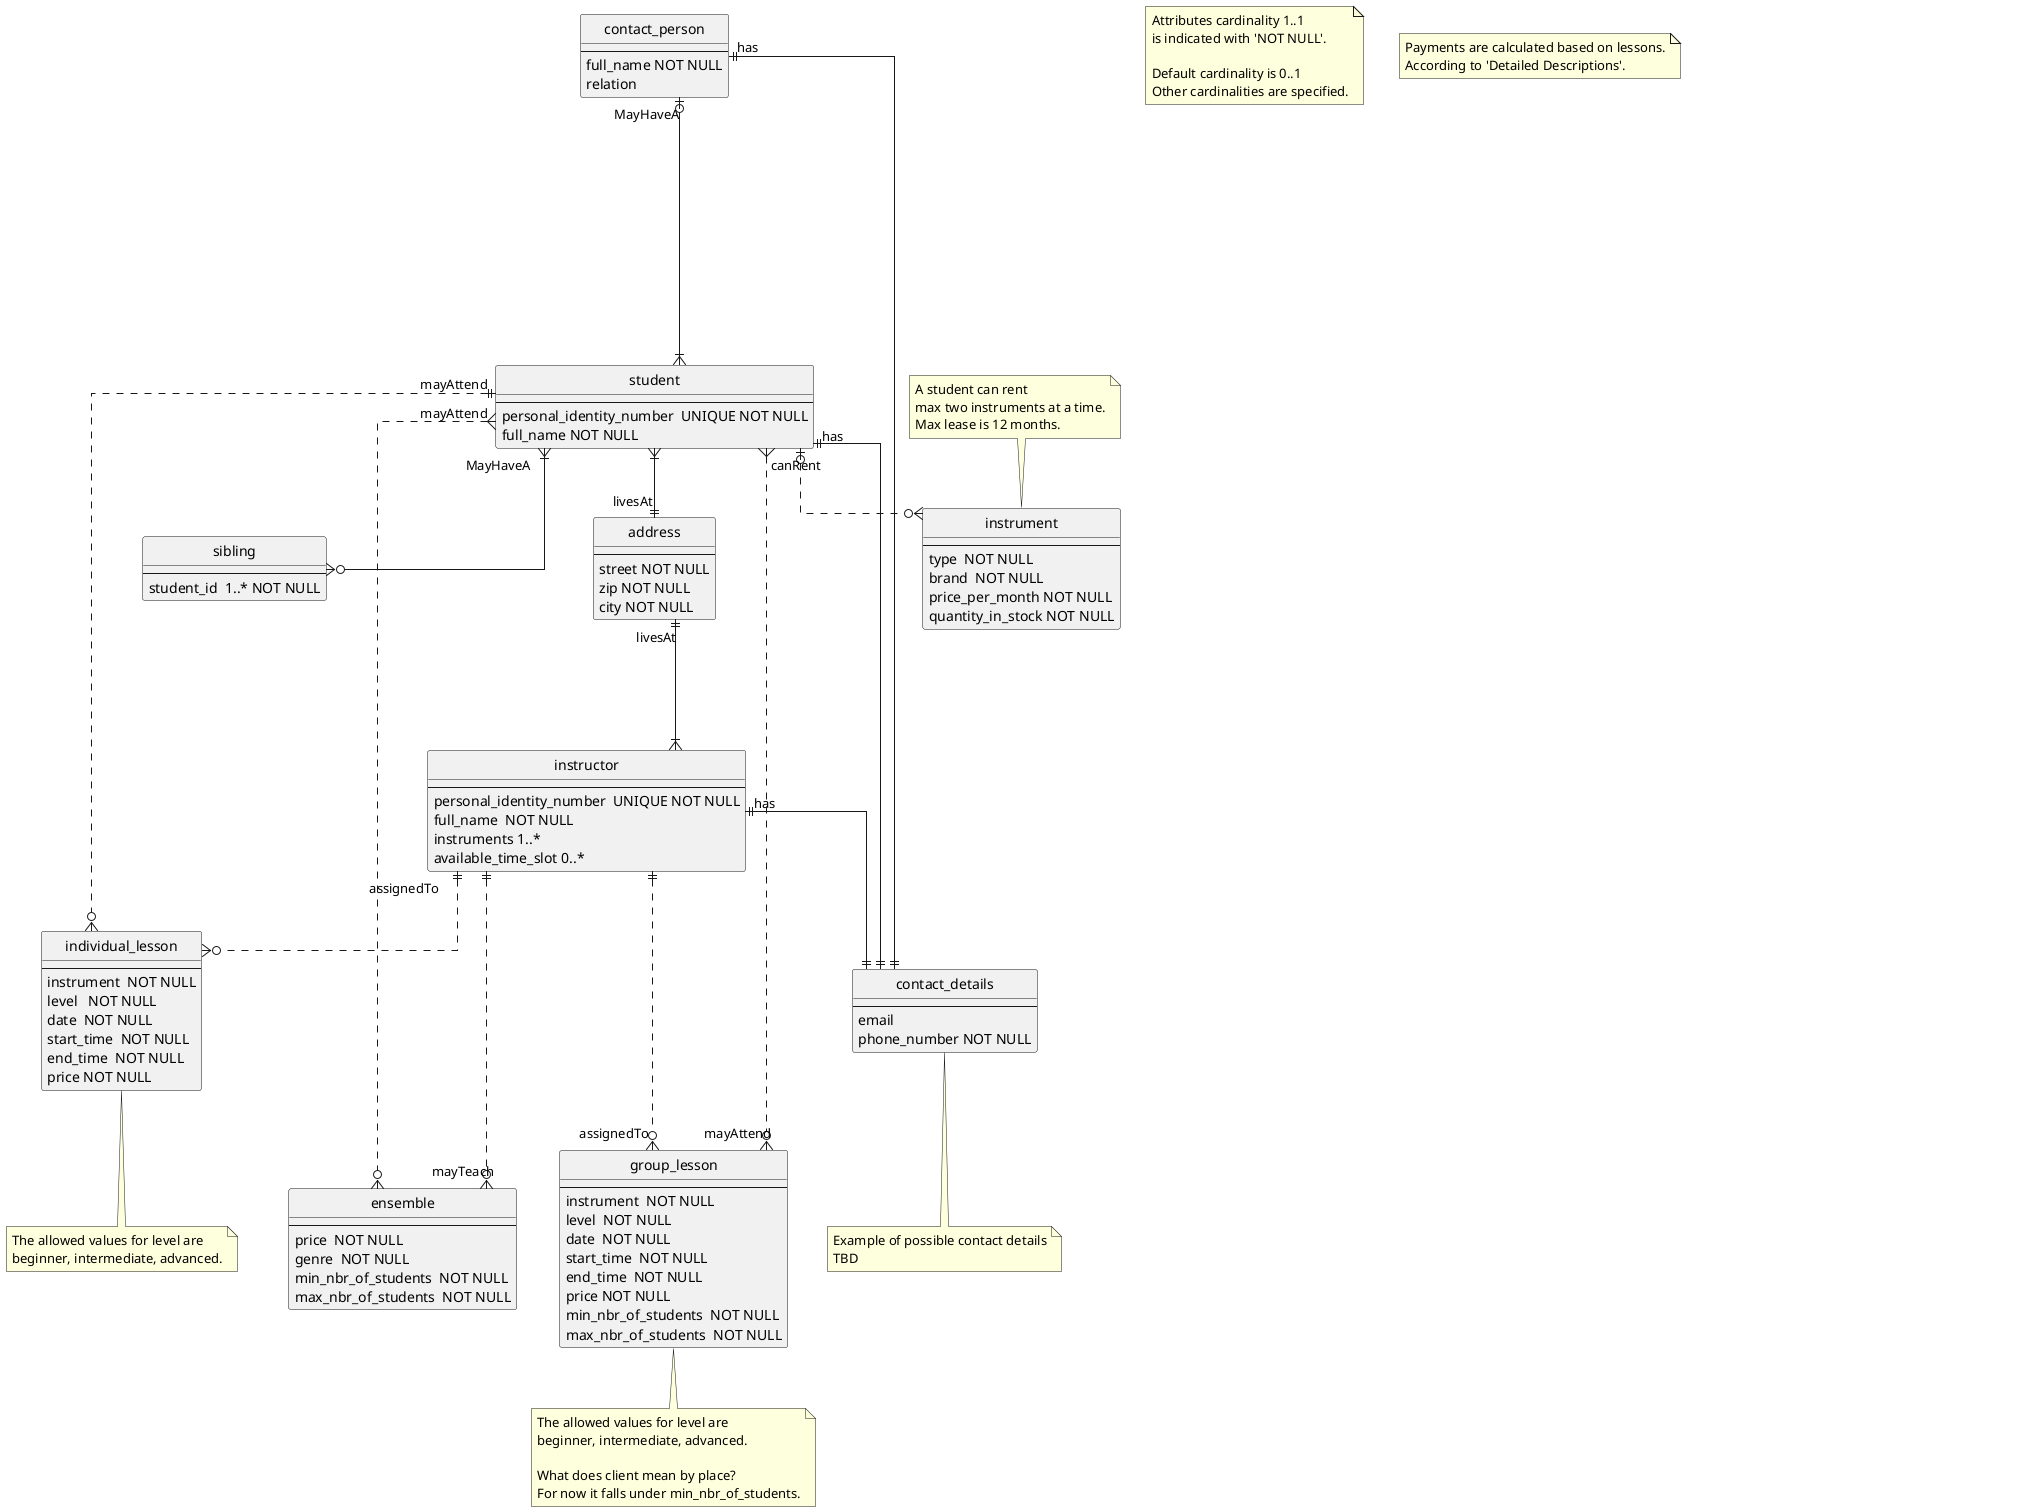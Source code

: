@startuml Soundgood Music School
hide circle
' 'need to allow mixing to accomplish something with mixed shapes
' allow_mixing

skinparam linetype ortho
' skinparam package {
'     BackgroundColor LightYellow
' }
' top to bottom direction
' left to right direction

' skinparam ClassAttributeIconSize 0


note as n1 
    Attributes cardinality 1..1 
    is indicated with 'NOT NULL'.

    Default cardinality is 0..1
    Other cardinalities are specified.
end note

note as s1
    Payments are calculated based on lessons.
    According to 'Detailed Descriptions'.
end note

' ACTORS
entity "person" {
' entity "contact_info" {
    ' id UNIQUE NOT NULL
    --
    personal_identity_number UNIQUE NOT NULL
    full_name NOT NULL
    ' contact details ->>>
}

entity "address" {
    --
    street NOT NULL
    zip NOT NULL
    city NOT NULL
}

entity "contact_details" {
    --
    email
    phone_number NOT NULL
}

note bottom
    Example of possible contact details
    TBD
end note

entity "student" {
    ' id  UNIQUE NOT NULL
    --
    ' person_id  UNIQUE NOT NULL
    personal_identity_number  UNIQUE NOT NULL
    full_name NOT NULL
    ' siblings 0..*
    ' rented_instrument 0..2
    ' eller ska jag dela upp det i två?
    ' contact_person  UNIQUE NOT NULL
    ' no next of kin, only contact_person?
    ' next_of_kin == person_id
}

' ärver från person
entity "contact_person" {
    --
    ' person_id 
    full_name NOT NULL
    ' student_id 1..* UNIQUE NOT NULL
    relation 
}

entity "sibling" {
    --
    student_id  1..* NOT NULL
}
entity "instructor" {
    ' id  UNIQUE  NOT NULL
    --
    ' person_id  UNIQUE NOT NULL
    personal_identity_number  UNIQUE NOT NULL
    full_name  NOT NULL
    instruments 1..* 
    available_time_slot 0..* 
}

' INSTRUMENTS
entity "instrument" {
' id  UNIQUE  NOT NULL
' rent_id
--
type  NOT NULL
brand  NOT NULL
price_per_month NOT NULL
quantity_in_stock NOT NULL
' quantity_rented NOT NULL
}
note top
    A student can rent 
    max two instruments at a time.
    Max lease is 12 months.
end note
' ' find a better name. "instrument_skill"? Is it even neccessary??
' entity "instrument" {
'     type
'     level
' }

' is in_stock derived data? If rentee_id than its not in stock?

' LESSONS
entity "session" {
     id
     --
}

' ska instructor ligger på denna nivå eller nere hos childs?
entity "lesson" {
    --
    instructor_id
    date  NOT NULL
    start_time  NOT NULL
    end_time  NOT NULL
    price  NOT NULL
}

entity "individual_lesson" {
    ' id  UNIQUE NOT NULL
    --
    instrument  NOT NULL
    level   NOT NULL
    date  NOT NULL
    start_time  NOT NULL
    end_time  NOT NULL
    price NOT NULL
}
note bottom
    The allowed values for level are
    beginner, intermediate, advanced.
end note


' TODO Ska level alternativen skrivas som kommentar istället??
entity "group_lesson" {
    ' id  UNIQUE NOT NULL
    --
    instrument  NOT NULL
    level  NOT NULL
    date  NOT NULL
    start_time  NOT NULL
    end_time  NOT NULL
    price NOT NULL
    ' class_room  NOT NULL
    min_nbr_of_students  NOT NULL
    max_nbr_of_students  NOT NULL
}
note bottom
    The allowed values for level are
    beginner, intermediate, advanced.

    What does client mean by place?
    For now it falls under min_nbr_of_students.
end note

entity "ensemble" {
    ' id  UNIQUE  NOT NULL
    --
    ' instructor_id
    ' date  NOT NULL
    ' start_time  NOT NULL
    ' end_time  NOT NULL
    ' class_room
    price  NOT NULL
    genre  NOT NULL
    min_nbr_of_students  NOT NULL
    max_nbr_of_students  NOT NULL
}

' RELATIONS
' person ||--|{ address  livesAt
student }|--|| "livesAt" address
instructor }|--|| "livesAt" address

contact_person "has" ||--|| contact_details
student "has" ||--|| contact_details
instructor "has" ||--|| contact_details
' person ||--|| student::person_id : isA
' person ||--|| instructor::person_id : isA
' person ||--|| contact_person::person_id : isA
' student |o"1"--"0..2"o{ rented_instrument : mayRent
' student |o--o{ rental : mayMake
' rental "of" ||--|| instrument 
student "canRent" |o..o{ instrument

' student "mayAttend" |o--o{ lesson
student "mayAttend" ||..o{ individual_lesson
student }..o{ "mayAttend" group_lesson
student "mayAttend" }..o{ ensemble

' lesson "isTaughtBy" }|--|| instructor

student }|--o| "MayHaveA" contact_person
student "MayHaveA\n\n\n" }|--o{ sibling

' sibling }|--|{ student : isA
' et |o"1"---"10"o{ et2 : relationtest

' session ||---|| location : reserves 
' session ||---|| lesson : books
' session ||---|| group_lesson : mayBookA
' session ||---|| individual_lesson : mayBookA
' session ||---|| ensemble : mayBookA

' group_lesson "heldAt" ||--|| location

instructor ||...o{ "assignedTo" group_lesson
instructor "assignedTo" ||..o{ individual_lesson
instructor ||...o{ "mayTeach" ensemble

' INHERITANCE
hide person
hide lesson
hide session
show contact_details

' ' rename the x* variants into x1 to see effect
' () "xor\nsubtypes" as x1
' stack "xor" as x_1
' label "xor\nsubtypes" as x__1

' ' super/subtype relations using x1 as intermediate connection
' lesson <|-down- x_1
' x_1 -up- individual_lesson
' x_1 -up- group_lesson

' lesson <|--down- individual_lesson
' lesson <|--down- group_lesson
' ' lesson <|--down- ensemble
' person <|--down- student
' person <|--down- instructor
' person <|--down- contact_person

' ARRANGEMENT
' person --[hidden]up-> student
' person --[hidden]up-> contact_person
' person --[hidden]up-> instructor
' person --[hidden]left-> address

instructor --[hidden]right-> student
student --[hidden]up-> contact_person
instructor --[hidden]up-> address
' student --[hidden]up-> address
' instructor --[hidden]up-> contact_details
' student --[hidden]up-> contact_details

' instructor --[hidden]down-> contact_details
' student --[hidden]down-> contact_details
' contact_person --[hidden]down-> contact_details


@enduml
@startuml
hide circle

skinparam linetype ortho
' top to bottom direction
left to right direction
' skinparam ClassAttributeIconSize 0

' FINANCIAL
entity student_payment {
    id UNIQUE NOT NULL
    --
    total_amount
    student_id
    start_of_period
    end_of_period
    lessons
    rented_instruments
}
' note bottom 
'     What if the bill should include several students? 
' end note
entity "billing_information" {
    --
    ' The name on the credit card or billing account.
    full_name NOT NULL
    ' The address associated with the credit card or account.
    billing_address
    ' Credit card number, expiration date, and security code (CVV), or bank account details for direct debit.
    Payment Method Details
    ' Phone number and email address, in case the business needs to contact the person about their bill.
    Contact Information
    ' Information regarding how often the customer will be charged (monthly, quarterly, annually).
    billing_cycle_information
}

entity instructor_payment {
    id UNIQUE NOT NULL
    --
    instructor_id
    total_amount
    start_of_period
    end_of_period
    lessons
}
' entity "monthly_statement" {
' }

entity "payout_information" {
    --
    ' The name of the individual or business that will receive the payment.
    payee
    ' Payment Address: The postal address associated with the payee's account, if necessary.
    payment_address
    ' Bank Account Details: This could include the bank name, account number, and routing number for bank transfers.
    account_no
    routing_no
    bank
    ' SWIFT Code and International Bank Account Number (IBAN): For international payments, these numbers help identify the bank and the individual account.
    ' Tax Identification Number (TIN): This might be required for tax purposes, depending on the nature and location of the transaction.
}


' billing_information ||--|{ student : for
' payout_information ||--|| instructor : for

' individual_lesson ||---|| time_period : lasts
' group_lesson ||---|| time_period : lasts
' ensemble ||---|| time_period : lasts
' group_lesson ||---|| group_participants : has
' ensemble ||---|| ensemble_participants : has

entity "time_slot" {
    --
    date NOT NULL
    start_time NOT NULL
    end_time NOT NULL
}

entity "group_participants" {
    --
    group_lesson_id
    min_enrolled
    registered_students 0..*
    ' registered_students : student_id[]
}

entity "ensemble_participants" {
    --
    ensemble_lesson_id UNIQUE NOT NULL
    min_enrolled
    max_enrolled
    registered_students 0..*
}

entity "level" {
    --
    id
    type
}

entity "price" {
    --
    currency
    amount
    lesson
    level
}

entity "disount" {
    --
    type
}

entity "administrative_staff" {
    --
    employee_id
}

entity "full_name" {
    --
    first_name NOT NULL
    middle_name
    last_name NOT NULL
}

entity "location" {
    --
    room
    floor
    building
}

@enduml